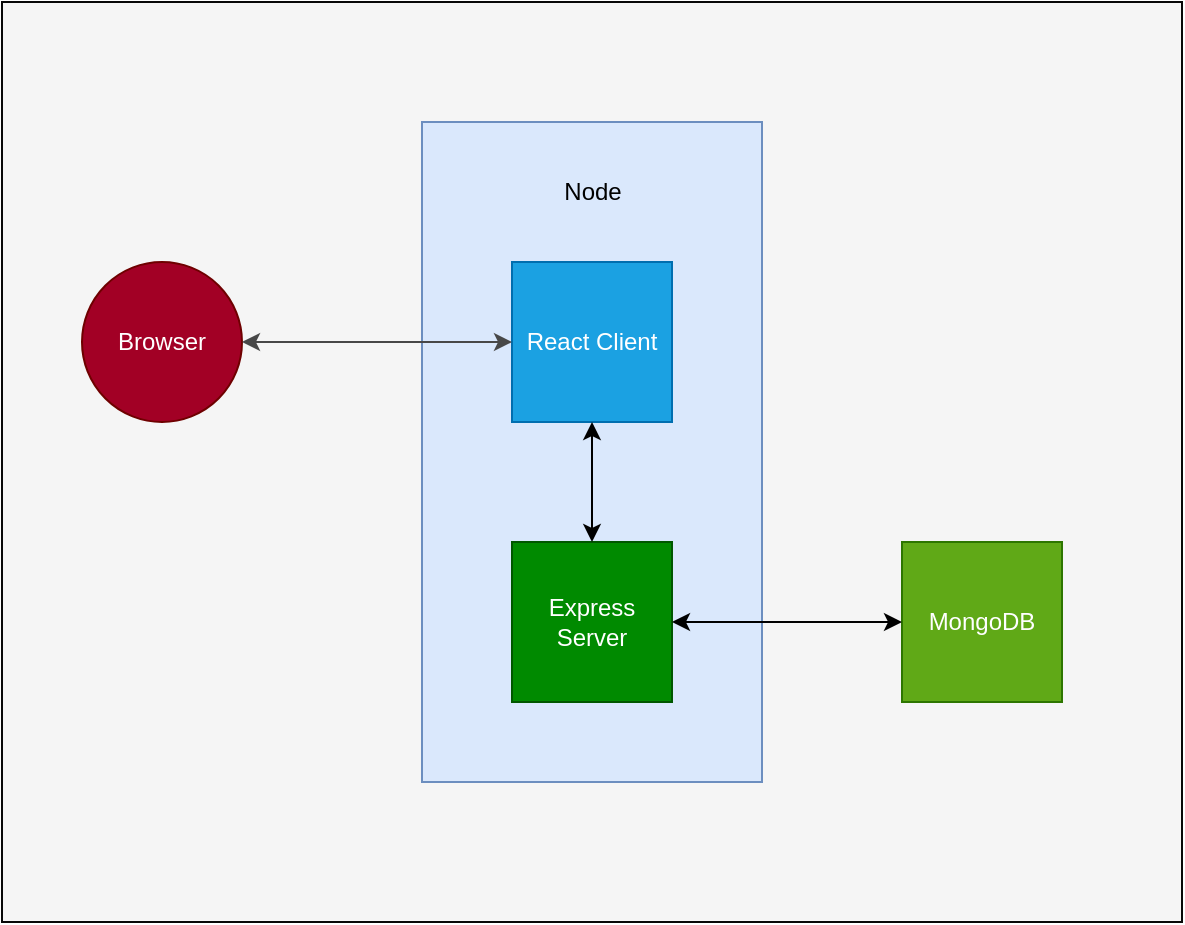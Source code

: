 <mxfile version="27.0.2">
  <diagram name="Page-1" id="0wNpHz-m-xK57xJmRXzV">
    <mxGraphModel dx="1811" dy="1741" grid="1" gridSize="10" guides="1" tooltips="1" connect="1" arrows="1" fold="1" page="1" pageScale="1" pageWidth="827" pageHeight="1169" math="0" shadow="0">
      <root>
        <mxCell id="0" />
        <mxCell id="1" parent="0" />
        <mxCell id="jGXHOyG5dhpuF6_duwfl-10" value="" style="rounded=0;whiteSpace=wrap;html=1;fillColor=#f5f5f5;fontColor=#333333;strokeColor=#080808;" vertex="1" parent="1">
          <mxGeometry x="-10" y="-560" width="590" height="460" as="geometry" />
        </mxCell>
        <mxCell id="jGXHOyG5dhpuF6_duwfl-1" value="" style="rounded=0;whiteSpace=wrap;html=1;fillColor=#dae8fc;strokeColor=#6c8ebf;" vertex="1" parent="1">
          <mxGeometry x="200" y="-500" width="170" height="330" as="geometry" />
        </mxCell>
        <mxCell id="jGXHOyG5dhpuF6_duwfl-2" value="Node" style="text;html=1;align=center;verticalAlign=middle;resizable=0;points=[];autosize=1;strokeColor=none;fillColor=none;fontColor=#000000;" vertex="1" parent="1">
          <mxGeometry x="260" y="-480" width="50" height="30" as="geometry" />
        </mxCell>
        <mxCell id="jGXHOyG5dhpuF6_duwfl-3" value="React Client" style="whiteSpace=wrap;html=1;aspect=fixed;fillColor=#1ba1e2;fontColor=#ffffff;strokeColor=#006EAF;" vertex="1" parent="1">
          <mxGeometry x="245" y="-430" width="80" height="80" as="geometry" />
        </mxCell>
        <mxCell id="jGXHOyG5dhpuF6_duwfl-4" value="Express Server" style="whiteSpace=wrap;html=1;aspect=fixed;fillColor=#008a00;fontColor=#ffffff;strokeColor=#005700;" vertex="1" parent="1">
          <mxGeometry x="245" y="-290" width="80" height="80" as="geometry" />
        </mxCell>
        <mxCell id="jGXHOyG5dhpuF6_duwfl-5" value="MongoDB" style="whiteSpace=wrap;html=1;aspect=fixed;fillColor=#60a917;fontColor=#ffffff;strokeColor=#2D7600;" vertex="1" parent="1">
          <mxGeometry x="440" y="-290" width="80" height="80" as="geometry" />
        </mxCell>
        <mxCell id="jGXHOyG5dhpuF6_duwfl-6" value="Browser" style="ellipse;whiteSpace=wrap;html=1;aspect=fixed;fillColor=#a20025;fontColor=#ffffff;strokeColor=#6F0000;" vertex="1" parent="1">
          <mxGeometry x="30" y="-430" width="80" height="80" as="geometry" />
        </mxCell>
        <mxCell id="jGXHOyG5dhpuF6_duwfl-7" value="" style="endArrow=classic;startArrow=classic;html=1;rounded=0;exitX=1;exitY=0.5;exitDx=0;exitDy=0;fillColor=#000000;labelBackgroundColor=#E5E5E5;fontColor=#000000;strokeColor=#484848;" edge="1" parent="1" source="jGXHOyG5dhpuF6_duwfl-6" target="jGXHOyG5dhpuF6_duwfl-3">
          <mxGeometry width="50" height="50" relative="1" as="geometry">
            <mxPoint x="340" y="-40" as="sourcePoint" />
            <mxPoint x="390" y="-90" as="targetPoint" />
          </mxGeometry>
        </mxCell>
        <mxCell id="jGXHOyG5dhpuF6_duwfl-8" value="" style="endArrow=classic;startArrow=classic;html=1;rounded=0;entryX=0.5;entryY=1;entryDx=0;entryDy=0;exitX=0.5;exitY=0;exitDx=0;exitDy=0;strokeColor=#000000;" edge="1" parent="1" source="jGXHOyG5dhpuF6_duwfl-4" target="jGXHOyG5dhpuF6_duwfl-3">
          <mxGeometry width="50" height="50" relative="1" as="geometry">
            <mxPoint x="217.5" y="-320" as="sourcePoint" />
            <mxPoint x="352.5" y="-320" as="targetPoint" />
          </mxGeometry>
        </mxCell>
        <mxCell id="jGXHOyG5dhpuF6_duwfl-9" value="" style="endArrow=classic;startArrow=classic;html=1;rounded=0;entryX=0;entryY=0.5;entryDx=0;entryDy=0;exitX=1;exitY=0.5;exitDx=0;exitDy=0;strokeColor=#000000;" edge="1" parent="1" source="jGXHOyG5dhpuF6_duwfl-4" target="jGXHOyG5dhpuF6_duwfl-5">
          <mxGeometry width="50" height="50" relative="1" as="geometry">
            <mxPoint x="295" y="-280" as="sourcePoint" />
            <mxPoint x="295" y="-340" as="targetPoint" />
          </mxGeometry>
        </mxCell>
      </root>
    </mxGraphModel>
  </diagram>
</mxfile>
